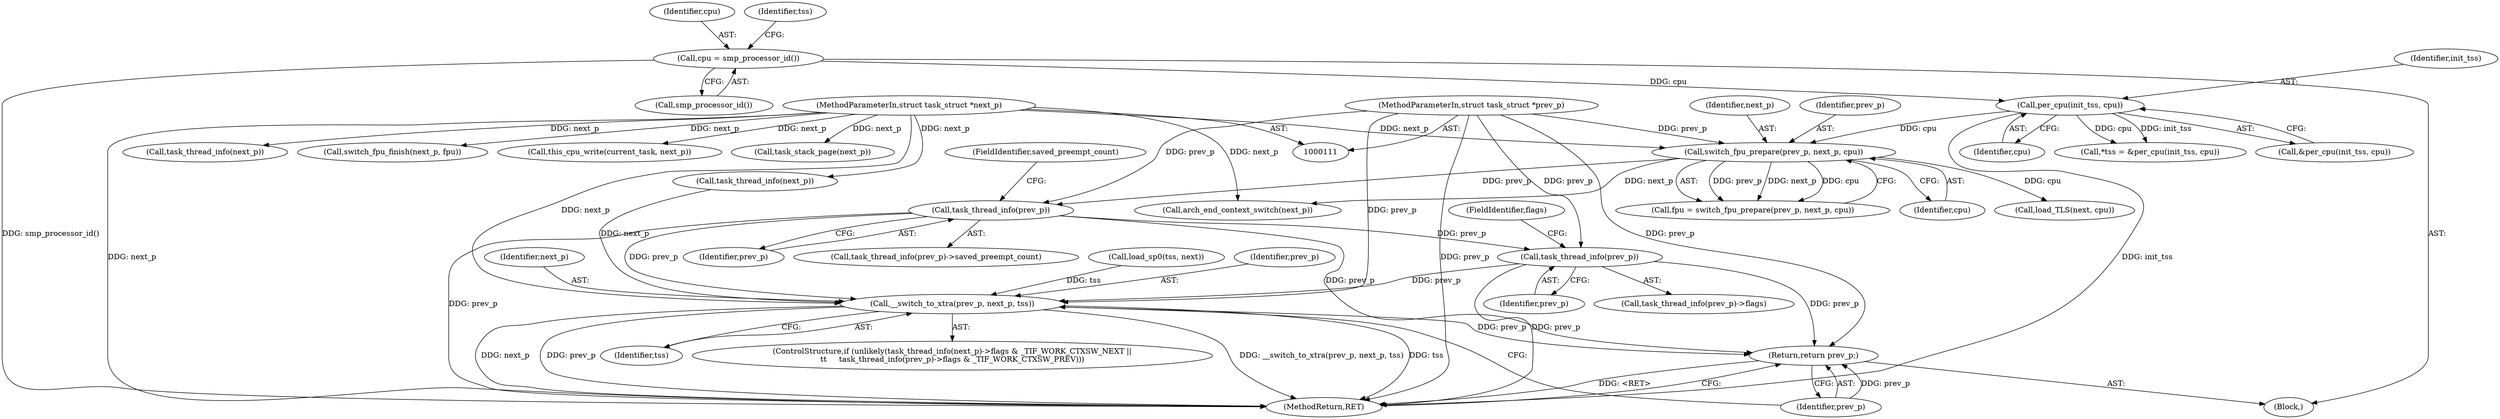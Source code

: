 digraph "0_linux_f647d7c155f069c1a068030255c300663516420e@API" {
"1000295" [label="(Call,task_thread_info(prev_p))"];
"1000145" [label="(Call,switch_fpu_prepare(prev_p, next_p, cpu))"];
"1000112" [label="(MethodParameterIn,struct task_struct *prev_p)"];
"1000113" [label="(MethodParameterIn,struct task_struct *next_p)"];
"1000137" [label="(Call,per_cpu(init_tss, cpu))"];
"1000130" [label="(Call,cpu = smp_processor_id())"];
"1000327" [label="(Call,task_thread_info(prev_p))"];
"1000331" [label="(Call,__switch_to_xtra(prev_p, next_p, tss))"];
"1000335" [label="(Return,return prev_p;)"];
"1000303" [label="(Call,task_thread_info(next_p))"];
"1000112" [label="(MethodParameterIn,struct task_struct *prev_p)"];
"1000161" [label="(Call,arch_end_context_switch(next_p))"];
"1000143" [label="(Call,fpu = switch_fpu_prepare(prev_p, next_p, cpu))"];
"1000131" [label="(Identifier,cpu)"];
"1000136" [label="(Call,&per_cpu(init_tss, cpu))"];
"1000337" [label="(MethodReturn,RET)"];
"1000276" [label="(Call,switch_fpu_finish(next_p, fpu))"];
"1000336" [label="(Identifier,prev_p)"];
"1000134" [label="(Call,*tss = &per_cpu(init_tss, cpu))"];
"1000334" [label="(Identifier,tss)"];
"1000316" [label="(ControlStructure,if (unlikely(task_thread_info(next_p)->flags & _TIF_WORK_CTXSW_NEXT ||\n\t\t     task_thread_info(prev_p)->flags & _TIF_WORK_CTXSW_PREV)))"];
"1000290" [label="(Call,this_cpu_write(current_task, next_p))"];
"1000327" [label="(Call,task_thread_info(prev_p))"];
"1000311" [label="(Call,task_stack_page(next_p))"];
"1000297" [label="(FieldIdentifier,saved_preempt_count)"];
"1000296" [label="(Identifier,prev_p)"];
"1000135" [label="(Identifier,tss)"];
"1000148" [label="(Identifier,cpu)"];
"1000145" [label="(Call,switch_fpu_prepare(prev_p, next_p, cpu))"];
"1000137" [label="(Call,per_cpu(init_tss, cpu))"];
"1000328" [label="(Identifier,prev_p)"];
"1000329" [label="(FieldIdentifier,flags)"];
"1000335" [label="(Return,return prev_p;)"];
"1000294" [label="(Call,task_thread_info(prev_p)->saved_preempt_count)"];
"1000332" [label="(Identifier,prev_p)"];
"1000158" [label="(Call,load_TLS(next, cpu))"];
"1000138" [label="(Identifier,init_tss)"];
"1000146" [label="(Identifier,prev_p)"];
"1000295" [label="(Call,task_thread_info(prev_p))"];
"1000321" [label="(Call,task_thread_info(next_p))"];
"1000114" [label="(Block,)"];
"1000333" [label="(Identifier,next_p)"];
"1000149" [label="(Call,load_sp0(tss, next))"];
"1000139" [label="(Identifier,cpu)"];
"1000147" [label="(Identifier,next_p)"];
"1000113" [label="(MethodParameterIn,struct task_struct *next_p)"];
"1000130" [label="(Call,cpu = smp_processor_id())"];
"1000326" [label="(Call,task_thread_info(prev_p)->flags)"];
"1000132" [label="(Call,smp_processor_id())"];
"1000331" [label="(Call,__switch_to_xtra(prev_p, next_p, tss))"];
"1000295" -> "1000294"  [label="AST: "];
"1000295" -> "1000296"  [label="CFG: "];
"1000296" -> "1000295"  [label="AST: "];
"1000297" -> "1000295"  [label="CFG: "];
"1000295" -> "1000337"  [label="DDG: prev_p"];
"1000145" -> "1000295"  [label="DDG: prev_p"];
"1000112" -> "1000295"  [label="DDG: prev_p"];
"1000295" -> "1000327"  [label="DDG: prev_p"];
"1000295" -> "1000331"  [label="DDG: prev_p"];
"1000295" -> "1000335"  [label="DDG: prev_p"];
"1000145" -> "1000143"  [label="AST: "];
"1000145" -> "1000148"  [label="CFG: "];
"1000146" -> "1000145"  [label="AST: "];
"1000147" -> "1000145"  [label="AST: "];
"1000148" -> "1000145"  [label="AST: "];
"1000143" -> "1000145"  [label="CFG: "];
"1000145" -> "1000143"  [label="DDG: prev_p"];
"1000145" -> "1000143"  [label="DDG: next_p"];
"1000145" -> "1000143"  [label="DDG: cpu"];
"1000112" -> "1000145"  [label="DDG: prev_p"];
"1000113" -> "1000145"  [label="DDG: next_p"];
"1000137" -> "1000145"  [label="DDG: cpu"];
"1000145" -> "1000158"  [label="DDG: cpu"];
"1000145" -> "1000161"  [label="DDG: next_p"];
"1000112" -> "1000111"  [label="AST: "];
"1000112" -> "1000337"  [label="DDG: prev_p"];
"1000112" -> "1000327"  [label="DDG: prev_p"];
"1000112" -> "1000331"  [label="DDG: prev_p"];
"1000112" -> "1000335"  [label="DDG: prev_p"];
"1000113" -> "1000111"  [label="AST: "];
"1000113" -> "1000337"  [label="DDG: next_p"];
"1000113" -> "1000161"  [label="DDG: next_p"];
"1000113" -> "1000276"  [label="DDG: next_p"];
"1000113" -> "1000290"  [label="DDG: next_p"];
"1000113" -> "1000303"  [label="DDG: next_p"];
"1000113" -> "1000311"  [label="DDG: next_p"];
"1000113" -> "1000321"  [label="DDG: next_p"];
"1000113" -> "1000331"  [label="DDG: next_p"];
"1000137" -> "1000136"  [label="AST: "];
"1000137" -> "1000139"  [label="CFG: "];
"1000138" -> "1000137"  [label="AST: "];
"1000139" -> "1000137"  [label="AST: "];
"1000136" -> "1000137"  [label="CFG: "];
"1000137" -> "1000337"  [label="DDG: init_tss"];
"1000137" -> "1000134"  [label="DDG: init_tss"];
"1000137" -> "1000134"  [label="DDG: cpu"];
"1000130" -> "1000137"  [label="DDG: cpu"];
"1000130" -> "1000114"  [label="AST: "];
"1000130" -> "1000132"  [label="CFG: "];
"1000131" -> "1000130"  [label="AST: "];
"1000132" -> "1000130"  [label="AST: "];
"1000135" -> "1000130"  [label="CFG: "];
"1000130" -> "1000337"  [label="DDG: smp_processor_id()"];
"1000327" -> "1000326"  [label="AST: "];
"1000327" -> "1000328"  [label="CFG: "];
"1000328" -> "1000327"  [label="AST: "];
"1000329" -> "1000327"  [label="CFG: "];
"1000327" -> "1000337"  [label="DDG: prev_p"];
"1000327" -> "1000331"  [label="DDG: prev_p"];
"1000327" -> "1000335"  [label="DDG: prev_p"];
"1000331" -> "1000316"  [label="AST: "];
"1000331" -> "1000334"  [label="CFG: "];
"1000332" -> "1000331"  [label="AST: "];
"1000333" -> "1000331"  [label="AST: "];
"1000334" -> "1000331"  [label="AST: "];
"1000336" -> "1000331"  [label="CFG: "];
"1000331" -> "1000337"  [label="DDG: __switch_to_xtra(prev_p, next_p, tss)"];
"1000331" -> "1000337"  [label="DDG: tss"];
"1000331" -> "1000337"  [label="DDG: next_p"];
"1000331" -> "1000337"  [label="DDG: prev_p"];
"1000321" -> "1000331"  [label="DDG: next_p"];
"1000149" -> "1000331"  [label="DDG: tss"];
"1000331" -> "1000335"  [label="DDG: prev_p"];
"1000335" -> "1000114"  [label="AST: "];
"1000335" -> "1000336"  [label="CFG: "];
"1000336" -> "1000335"  [label="AST: "];
"1000337" -> "1000335"  [label="CFG: "];
"1000335" -> "1000337"  [label="DDG: <RET>"];
"1000336" -> "1000335"  [label="DDG: prev_p"];
}
